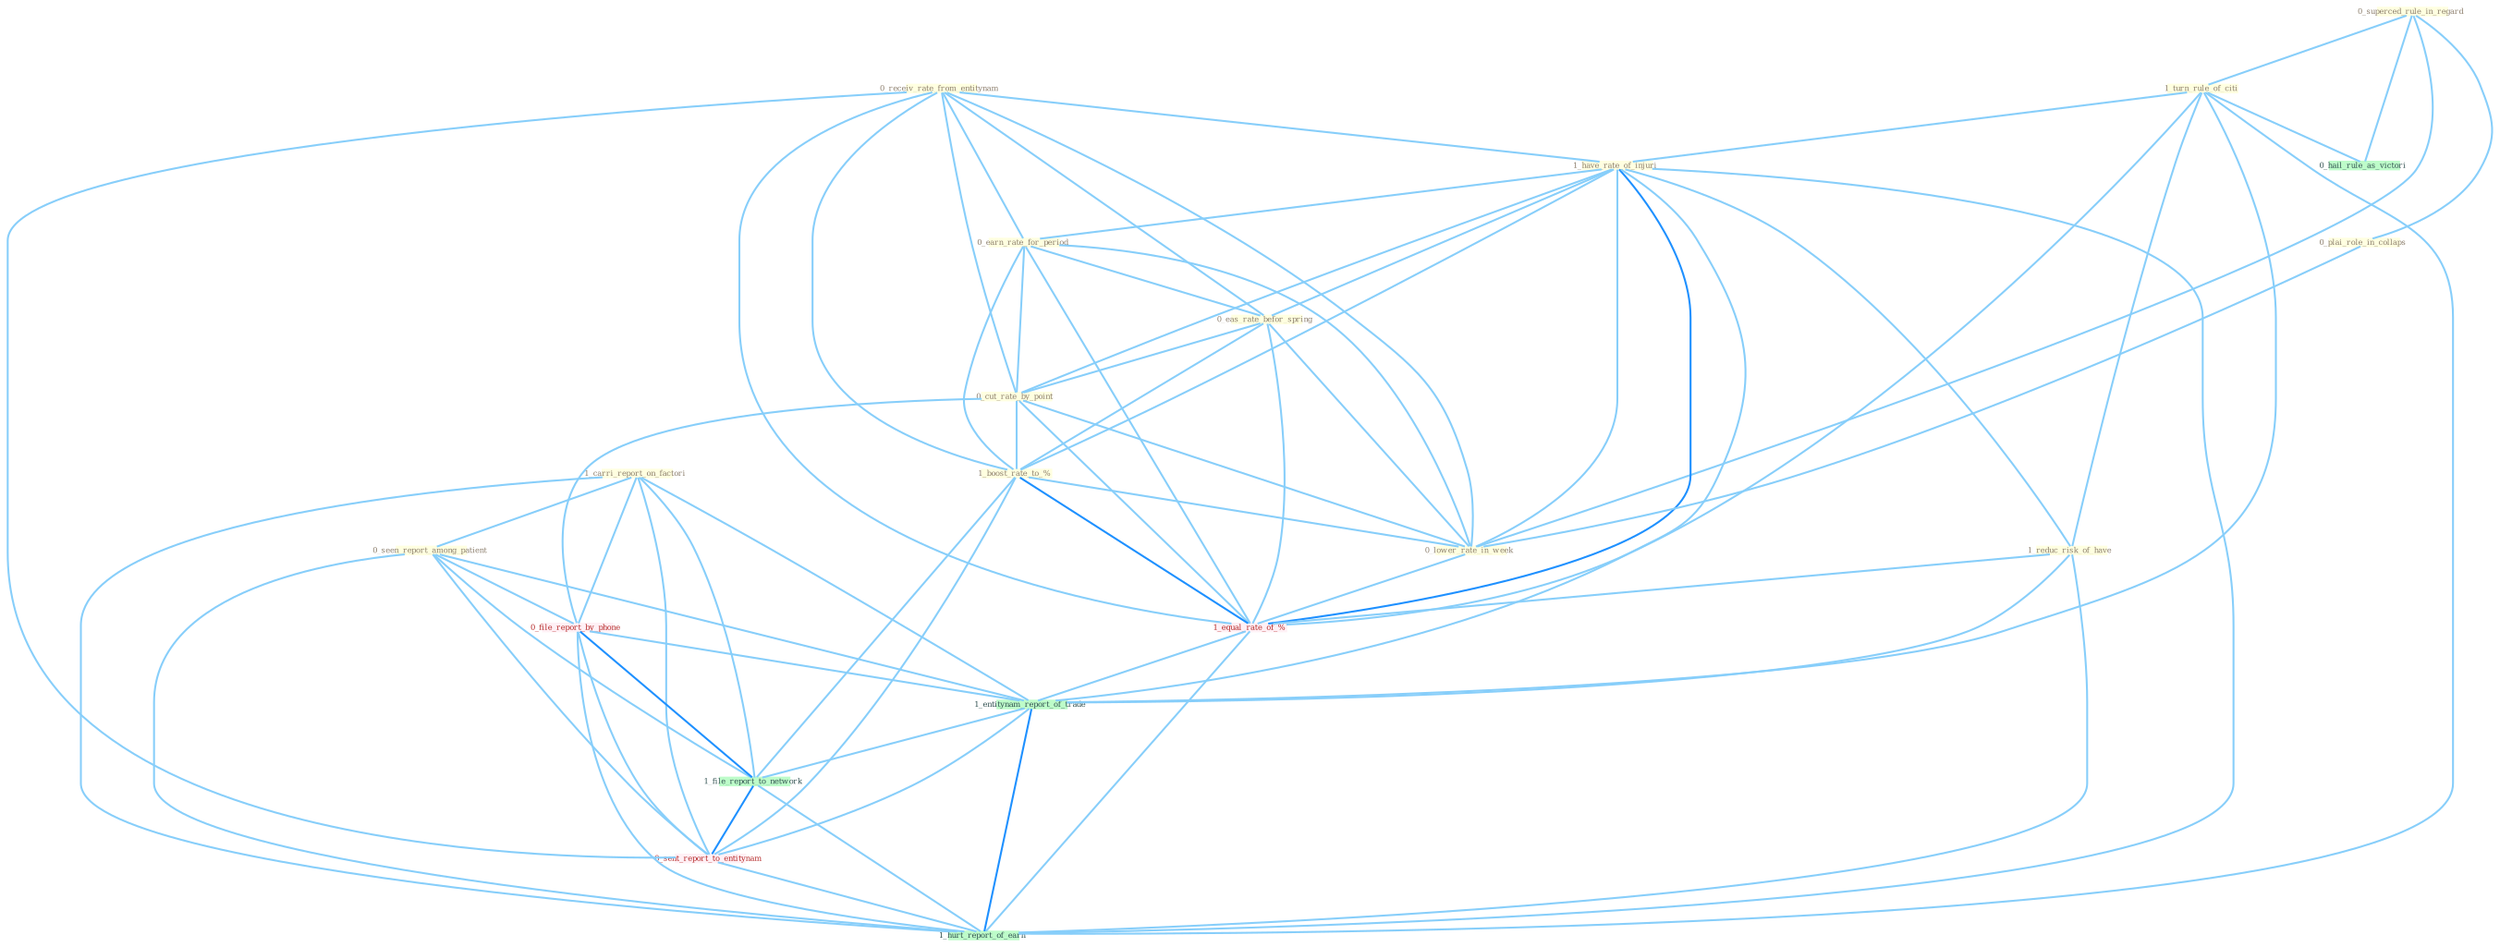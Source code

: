 Graph G{ 
    node
    [shape=polygon,style=filled,width=.5,height=.06,color="#BDFCC9",fixedsize=true,fontsize=4,
    fontcolor="#2f4f4f"];
    {node
    [color="#ffffe0", fontcolor="#8b7d6b"] "0_receiv_rate_from_entitynam " "0_superced_rule_in_regard " "1_carri_report_on_factori " "1_turn_rule_of_citi " "1_have_rate_of_injuri " "0_earn_rate_for_period " "0_seen_report_among_patient " "0_eas_rate_befor_spring " "0_cut_rate_by_point " "1_reduc_risk_of_have " "0_plai_role_in_collaps " "1_boost_rate_to_% " "0_lower_rate_in_week "}
{node [color="#fff0f5", fontcolor="#b22222"] "0_file_report_by_phone " "1_equal_rate_of_% " "0_sent_report_to_entitynam "}
edge [color="#B0E2FF"];

	"0_receiv_rate_from_entitynam " -- "1_have_rate_of_injuri " [w="1", color="#87cefa" ];
	"0_receiv_rate_from_entitynam " -- "0_earn_rate_for_period " [w="1", color="#87cefa" ];
	"0_receiv_rate_from_entitynam " -- "0_eas_rate_befor_spring " [w="1", color="#87cefa" ];
	"0_receiv_rate_from_entitynam " -- "0_cut_rate_by_point " [w="1", color="#87cefa" ];
	"0_receiv_rate_from_entitynam " -- "1_boost_rate_to_% " [w="1", color="#87cefa" ];
	"0_receiv_rate_from_entitynam " -- "0_lower_rate_in_week " [w="1", color="#87cefa" ];
	"0_receiv_rate_from_entitynam " -- "1_equal_rate_of_% " [w="1", color="#87cefa" ];
	"0_receiv_rate_from_entitynam " -- "0_sent_report_to_entitynam " [w="1", color="#87cefa" ];
	"0_superced_rule_in_regard " -- "1_turn_rule_of_citi " [w="1", color="#87cefa" ];
	"0_superced_rule_in_regard " -- "0_plai_role_in_collaps " [w="1", color="#87cefa" ];
	"0_superced_rule_in_regard " -- "0_lower_rate_in_week " [w="1", color="#87cefa" ];
	"0_superced_rule_in_regard " -- "0_hail_rule_as_victori " [w="1", color="#87cefa" ];
	"1_carri_report_on_factori " -- "0_seen_report_among_patient " [w="1", color="#87cefa" ];
	"1_carri_report_on_factori " -- "0_file_report_by_phone " [w="1", color="#87cefa" ];
	"1_carri_report_on_factori " -- "1_entitynam_report_of_trade " [w="1", color="#87cefa" ];
	"1_carri_report_on_factori " -- "1_file_report_to_network " [w="1", color="#87cefa" ];
	"1_carri_report_on_factori " -- "0_sent_report_to_entitynam " [w="1", color="#87cefa" ];
	"1_carri_report_on_factori " -- "1_hurt_report_of_earn " [w="1", color="#87cefa" ];
	"1_turn_rule_of_citi " -- "1_have_rate_of_injuri " [w="1", color="#87cefa" ];
	"1_turn_rule_of_citi " -- "1_reduc_risk_of_have " [w="1", color="#87cefa" ];
	"1_turn_rule_of_citi " -- "1_equal_rate_of_% " [w="1", color="#87cefa" ];
	"1_turn_rule_of_citi " -- "1_entitynam_report_of_trade " [w="1", color="#87cefa" ];
	"1_turn_rule_of_citi " -- "0_hail_rule_as_victori " [w="1", color="#87cefa" ];
	"1_turn_rule_of_citi " -- "1_hurt_report_of_earn " [w="1", color="#87cefa" ];
	"1_have_rate_of_injuri " -- "0_earn_rate_for_period " [w="1", color="#87cefa" ];
	"1_have_rate_of_injuri " -- "0_eas_rate_befor_spring " [w="1", color="#87cefa" ];
	"1_have_rate_of_injuri " -- "0_cut_rate_by_point " [w="1", color="#87cefa" ];
	"1_have_rate_of_injuri " -- "1_reduc_risk_of_have " [w="1", color="#87cefa" ];
	"1_have_rate_of_injuri " -- "1_boost_rate_to_% " [w="1", color="#87cefa" ];
	"1_have_rate_of_injuri " -- "0_lower_rate_in_week " [w="1", color="#87cefa" ];
	"1_have_rate_of_injuri " -- "1_equal_rate_of_% " [w="2", color="#1e90ff" , len=0.8];
	"1_have_rate_of_injuri " -- "1_entitynam_report_of_trade " [w="1", color="#87cefa" ];
	"1_have_rate_of_injuri " -- "1_hurt_report_of_earn " [w="1", color="#87cefa" ];
	"0_earn_rate_for_period " -- "0_eas_rate_befor_spring " [w="1", color="#87cefa" ];
	"0_earn_rate_for_period " -- "0_cut_rate_by_point " [w="1", color="#87cefa" ];
	"0_earn_rate_for_period " -- "1_boost_rate_to_% " [w="1", color="#87cefa" ];
	"0_earn_rate_for_period " -- "0_lower_rate_in_week " [w="1", color="#87cefa" ];
	"0_earn_rate_for_period " -- "1_equal_rate_of_% " [w="1", color="#87cefa" ];
	"0_seen_report_among_patient " -- "0_file_report_by_phone " [w="1", color="#87cefa" ];
	"0_seen_report_among_patient " -- "1_entitynam_report_of_trade " [w="1", color="#87cefa" ];
	"0_seen_report_among_patient " -- "1_file_report_to_network " [w="1", color="#87cefa" ];
	"0_seen_report_among_patient " -- "0_sent_report_to_entitynam " [w="1", color="#87cefa" ];
	"0_seen_report_among_patient " -- "1_hurt_report_of_earn " [w="1", color="#87cefa" ];
	"0_eas_rate_befor_spring " -- "0_cut_rate_by_point " [w="1", color="#87cefa" ];
	"0_eas_rate_befor_spring " -- "1_boost_rate_to_% " [w="1", color="#87cefa" ];
	"0_eas_rate_befor_spring " -- "0_lower_rate_in_week " [w="1", color="#87cefa" ];
	"0_eas_rate_befor_spring " -- "1_equal_rate_of_% " [w="1", color="#87cefa" ];
	"0_cut_rate_by_point " -- "1_boost_rate_to_% " [w="1", color="#87cefa" ];
	"0_cut_rate_by_point " -- "0_lower_rate_in_week " [w="1", color="#87cefa" ];
	"0_cut_rate_by_point " -- "0_file_report_by_phone " [w="1", color="#87cefa" ];
	"0_cut_rate_by_point " -- "1_equal_rate_of_% " [w="1", color="#87cefa" ];
	"1_reduc_risk_of_have " -- "1_equal_rate_of_% " [w="1", color="#87cefa" ];
	"1_reduc_risk_of_have " -- "1_entitynam_report_of_trade " [w="1", color="#87cefa" ];
	"1_reduc_risk_of_have " -- "1_hurt_report_of_earn " [w="1", color="#87cefa" ];
	"0_plai_role_in_collaps " -- "0_lower_rate_in_week " [w="1", color="#87cefa" ];
	"1_boost_rate_to_% " -- "0_lower_rate_in_week " [w="1", color="#87cefa" ];
	"1_boost_rate_to_% " -- "1_equal_rate_of_% " [w="2", color="#1e90ff" , len=0.8];
	"1_boost_rate_to_% " -- "1_file_report_to_network " [w="1", color="#87cefa" ];
	"1_boost_rate_to_% " -- "0_sent_report_to_entitynam " [w="1", color="#87cefa" ];
	"0_lower_rate_in_week " -- "1_equal_rate_of_% " [w="1", color="#87cefa" ];
	"0_file_report_by_phone " -- "1_entitynam_report_of_trade " [w="1", color="#87cefa" ];
	"0_file_report_by_phone " -- "1_file_report_to_network " [w="2", color="#1e90ff" , len=0.8];
	"0_file_report_by_phone " -- "0_sent_report_to_entitynam " [w="1", color="#87cefa" ];
	"0_file_report_by_phone " -- "1_hurt_report_of_earn " [w="1", color="#87cefa" ];
	"1_equal_rate_of_% " -- "1_entitynam_report_of_trade " [w="1", color="#87cefa" ];
	"1_equal_rate_of_% " -- "1_hurt_report_of_earn " [w="1", color="#87cefa" ];
	"1_entitynam_report_of_trade " -- "1_file_report_to_network " [w="1", color="#87cefa" ];
	"1_entitynam_report_of_trade " -- "0_sent_report_to_entitynam " [w="1", color="#87cefa" ];
	"1_entitynam_report_of_trade " -- "1_hurt_report_of_earn " [w="2", color="#1e90ff" , len=0.8];
	"1_file_report_to_network " -- "0_sent_report_to_entitynam " [w="2", color="#1e90ff" , len=0.8];
	"1_file_report_to_network " -- "1_hurt_report_of_earn " [w="1", color="#87cefa" ];
	"0_sent_report_to_entitynam " -- "1_hurt_report_of_earn " [w="1", color="#87cefa" ];
}